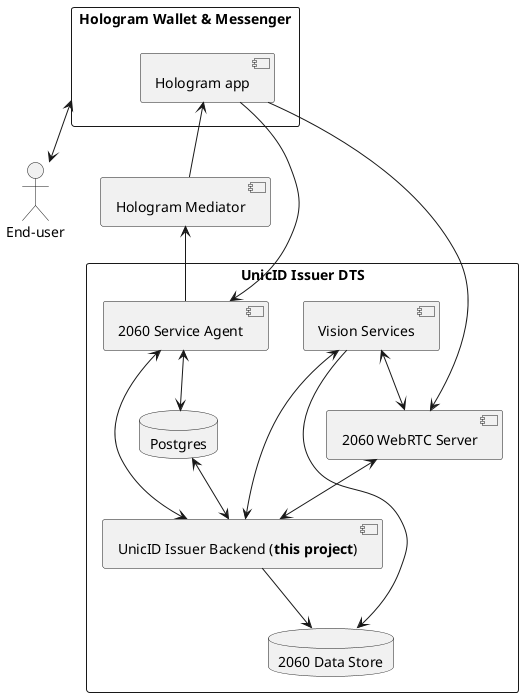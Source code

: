 @startuml

actor "End-user" as Enduser

[Hologram Mediator] as CA

rectangle "Hologram Wallet & Messenger" as App {
  [Hologram app] as MA
}


rectangle "UnicID Issuer DTS" {
    [2060 Service Agent] as VS
    database "2060 Data Store" as DS
    [2060 WebRTC Server] as WebRTC
    database Postgres as PS
    [UnicID Issuer Backend (**this project**)] as GAIA
    [Vision Services] as VISION
}

App <--> Enduser
MA --> VS
MA <-- CA
CA <-- VS
MA --> WebRTC
VISION <--> GAIA
VISION --> DS
VISION <--> WebRTC
WebRTC <--> GAIA
GAIA --> DS
VS <--> GAIA
VS <--> PS
PS <--> GAIA

@enduml
